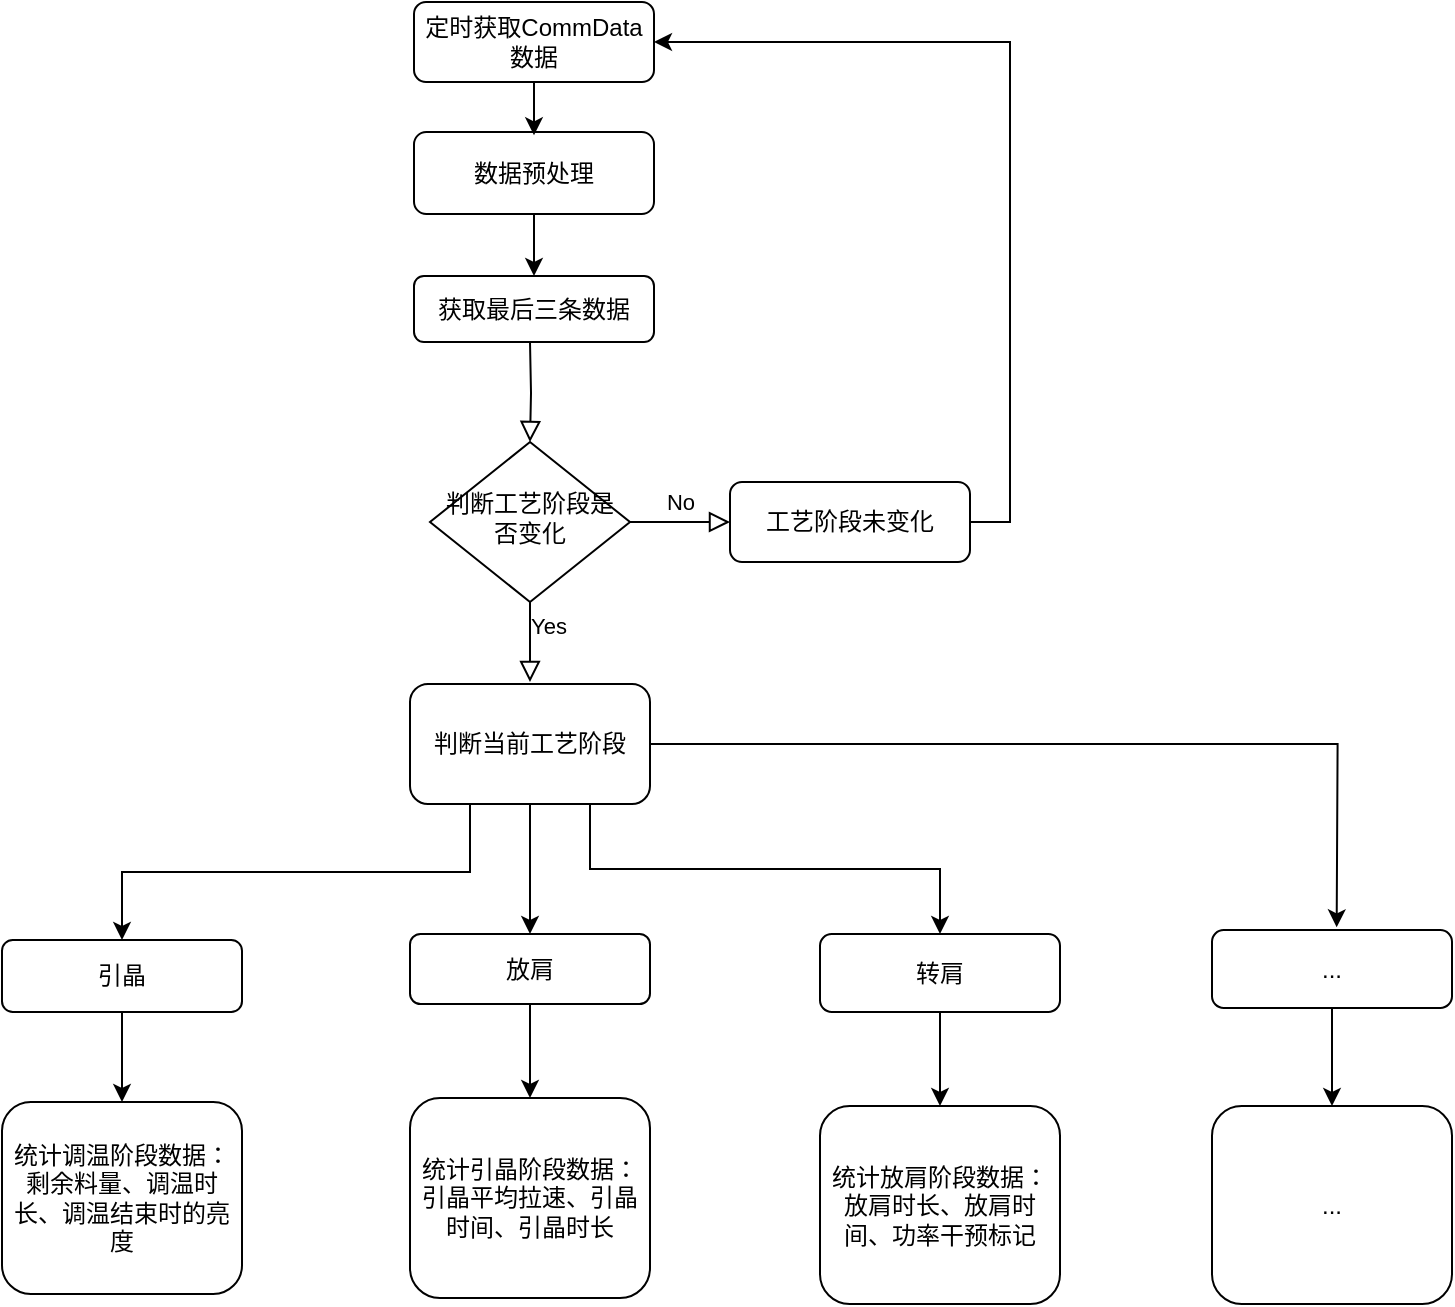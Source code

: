 <mxfile version="24.2.5" type="github">
  <diagram id="C5RBs43oDa-KdzZeNtuy" name="Page-1">
    <mxGraphModel dx="1194" dy="820" grid="0" gridSize="10" guides="1" tooltips="1" connect="1" arrows="1" fold="1" page="0" pageScale="1" pageWidth="827" pageHeight="1169" math="0" shadow="0">
      <root>
        <mxCell id="WIyWlLk6GJQsqaUBKTNV-0" />
        <mxCell id="WIyWlLk6GJQsqaUBKTNV-1" parent="WIyWlLk6GJQsqaUBKTNV-0" />
        <mxCell id="WIyWlLk6GJQsqaUBKTNV-2" value="" style="rounded=0;html=1;jettySize=auto;orthogonalLoop=1;fontSize=11;endArrow=block;endFill=0;endSize=8;strokeWidth=1;shadow=0;labelBackgroundColor=none;edgeStyle=orthogonalEdgeStyle;" parent="WIyWlLk6GJQsqaUBKTNV-1" target="WIyWlLk6GJQsqaUBKTNV-6" edge="1">
          <mxGeometry relative="1" as="geometry">
            <mxPoint x="220" y="120" as="sourcePoint" />
          </mxGeometry>
        </mxCell>
        <mxCell id="WIyWlLk6GJQsqaUBKTNV-4" value="Yes" style="rounded=0;html=1;jettySize=auto;orthogonalLoop=1;fontSize=11;endArrow=block;endFill=0;endSize=8;strokeWidth=1;shadow=0;labelBackgroundColor=none;edgeStyle=orthogonalEdgeStyle;" parent="WIyWlLk6GJQsqaUBKTNV-1" source="WIyWlLk6GJQsqaUBKTNV-6" edge="1">
          <mxGeometry x="-0.407" y="9" relative="1" as="geometry">
            <mxPoint as="offset" />
            <mxPoint x="220" y="290" as="targetPoint" />
          </mxGeometry>
        </mxCell>
        <mxCell id="WIyWlLk6GJQsqaUBKTNV-5" value="No" style="edgeStyle=orthogonalEdgeStyle;rounded=0;html=1;jettySize=auto;orthogonalLoop=1;fontSize=11;endArrow=block;endFill=0;endSize=8;strokeWidth=1;shadow=0;labelBackgroundColor=none;" parent="WIyWlLk6GJQsqaUBKTNV-1" source="WIyWlLk6GJQsqaUBKTNV-6" target="WIyWlLk6GJQsqaUBKTNV-7" edge="1">
          <mxGeometry y="10" relative="1" as="geometry">
            <mxPoint as="offset" />
          </mxGeometry>
        </mxCell>
        <mxCell id="WIyWlLk6GJQsqaUBKTNV-6" value="判断工艺阶段是否变化" style="rhombus;whiteSpace=wrap;html=1;shadow=0;fontFamily=Helvetica;fontSize=12;align=center;strokeWidth=1;spacing=6;spacingTop=-4;" parent="WIyWlLk6GJQsqaUBKTNV-1" vertex="1">
          <mxGeometry x="170" y="170" width="100" height="80" as="geometry" />
        </mxCell>
        <mxCell id="XBTfPMOrWh-o7naQ7V93-5" style="edgeStyle=orthogonalEdgeStyle;rounded=0;orthogonalLoop=1;jettySize=auto;html=1;exitX=1;exitY=0.5;exitDx=0;exitDy=0;entryX=1;entryY=0.5;entryDx=0;entryDy=0;" edge="1" parent="WIyWlLk6GJQsqaUBKTNV-1" source="WIyWlLk6GJQsqaUBKTNV-7" target="XBTfPMOrWh-o7naQ7V93-1">
          <mxGeometry relative="1" as="geometry" />
        </mxCell>
        <mxCell id="WIyWlLk6GJQsqaUBKTNV-7" value="工艺阶段未变化" style="rounded=1;whiteSpace=wrap;html=1;fontSize=12;glass=0;strokeWidth=1;shadow=0;" parent="WIyWlLk6GJQsqaUBKTNV-1" vertex="1">
          <mxGeometry x="320" y="190" width="120" height="40" as="geometry" />
        </mxCell>
        <mxCell id="XBTfPMOrWh-o7naQ7V93-4" style="edgeStyle=orthogonalEdgeStyle;rounded=0;orthogonalLoop=1;jettySize=auto;html=1;exitX=0.5;exitY=1;exitDx=0;exitDy=0;" edge="1" parent="WIyWlLk6GJQsqaUBKTNV-1" source="XBTfPMOrWh-o7naQ7V93-0" target="XBTfPMOrWh-o7naQ7V93-3">
          <mxGeometry relative="1" as="geometry" />
        </mxCell>
        <mxCell id="XBTfPMOrWh-o7naQ7V93-0" value="数据预处理" style="rounded=1;whiteSpace=wrap;html=1;" vertex="1" parent="WIyWlLk6GJQsqaUBKTNV-1">
          <mxGeometry x="162" y="15" width="120" height="41" as="geometry" />
        </mxCell>
        <mxCell id="XBTfPMOrWh-o7naQ7V93-2" style="edgeStyle=orthogonalEdgeStyle;rounded=0;orthogonalLoop=1;jettySize=auto;html=1;exitX=0.5;exitY=1;exitDx=0;exitDy=0;" edge="1" parent="WIyWlLk6GJQsqaUBKTNV-1" source="XBTfPMOrWh-o7naQ7V93-1">
          <mxGeometry relative="1" as="geometry">
            <mxPoint x="222" y="16.667" as="targetPoint" />
          </mxGeometry>
        </mxCell>
        <mxCell id="XBTfPMOrWh-o7naQ7V93-1" value="定时获取CommData数据" style="rounded=1;whiteSpace=wrap;html=1;fontSize=12;glass=0;strokeWidth=1;shadow=0;" vertex="1" parent="WIyWlLk6GJQsqaUBKTNV-1">
          <mxGeometry x="162" y="-50" width="120" height="40" as="geometry" />
        </mxCell>
        <mxCell id="XBTfPMOrWh-o7naQ7V93-3" value="获取最后三条数据" style="rounded=1;whiteSpace=wrap;html=1;" vertex="1" parent="WIyWlLk6GJQsqaUBKTNV-1">
          <mxGeometry x="162" y="87" width="120" height="33" as="geometry" />
        </mxCell>
        <mxCell id="XBTfPMOrWh-o7naQ7V93-10" style="edgeStyle=orthogonalEdgeStyle;rounded=0;orthogonalLoop=1;jettySize=auto;html=1;exitX=0.25;exitY=1;exitDx=0;exitDy=0;" edge="1" parent="WIyWlLk6GJQsqaUBKTNV-1" source="XBTfPMOrWh-o7naQ7V93-6" target="XBTfPMOrWh-o7naQ7V93-7">
          <mxGeometry relative="1" as="geometry" />
        </mxCell>
        <mxCell id="XBTfPMOrWh-o7naQ7V93-11" style="edgeStyle=orthogonalEdgeStyle;rounded=0;orthogonalLoop=1;jettySize=auto;html=1;exitX=0.5;exitY=1;exitDx=0;exitDy=0;entryX=0.5;entryY=0;entryDx=0;entryDy=0;" edge="1" parent="WIyWlLk6GJQsqaUBKTNV-1" source="XBTfPMOrWh-o7naQ7V93-6" target="XBTfPMOrWh-o7naQ7V93-8">
          <mxGeometry relative="1" as="geometry" />
        </mxCell>
        <mxCell id="XBTfPMOrWh-o7naQ7V93-12" style="edgeStyle=orthogonalEdgeStyle;rounded=0;orthogonalLoop=1;jettySize=auto;html=1;exitX=0.75;exitY=1;exitDx=0;exitDy=0;entryX=0.5;entryY=0;entryDx=0;entryDy=0;" edge="1" parent="WIyWlLk6GJQsqaUBKTNV-1" source="XBTfPMOrWh-o7naQ7V93-6" target="XBTfPMOrWh-o7naQ7V93-9">
          <mxGeometry relative="1" as="geometry" />
        </mxCell>
        <mxCell id="XBTfPMOrWh-o7naQ7V93-20" style="edgeStyle=orthogonalEdgeStyle;rounded=0;orthogonalLoop=1;jettySize=auto;html=1;exitX=1;exitY=0.5;exitDx=0;exitDy=0;" edge="1" parent="WIyWlLk6GJQsqaUBKTNV-1" source="XBTfPMOrWh-o7naQ7V93-6">
          <mxGeometry relative="1" as="geometry">
            <mxPoint x="623.333" y="412.667" as="targetPoint" />
          </mxGeometry>
        </mxCell>
        <mxCell id="XBTfPMOrWh-o7naQ7V93-6" value="判断当前工艺阶段" style="rounded=1;whiteSpace=wrap;html=1;" vertex="1" parent="WIyWlLk6GJQsqaUBKTNV-1">
          <mxGeometry x="160" y="291" width="120" height="60" as="geometry" />
        </mxCell>
        <mxCell id="XBTfPMOrWh-o7naQ7V93-13" style="edgeStyle=orthogonalEdgeStyle;rounded=0;orthogonalLoop=1;jettySize=auto;html=1;exitX=0.5;exitY=1;exitDx=0;exitDy=0;" edge="1" parent="WIyWlLk6GJQsqaUBKTNV-1" source="XBTfPMOrWh-o7naQ7V93-7">
          <mxGeometry relative="1" as="geometry">
            <mxPoint x="16" y="500.0" as="targetPoint" />
          </mxGeometry>
        </mxCell>
        <mxCell id="XBTfPMOrWh-o7naQ7V93-7" value="引晶" style="rounded=1;whiteSpace=wrap;html=1;" vertex="1" parent="WIyWlLk6GJQsqaUBKTNV-1">
          <mxGeometry x="-44" y="419" width="120" height="36" as="geometry" />
        </mxCell>
        <mxCell id="XBTfPMOrWh-o7naQ7V93-17" style="edgeStyle=orthogonalEdgeStyle;rounded=0;orthogonalLoop=1;jettySize=auto;html=1;exitX=0.5;exitY=1;exitDx=0;exitDy=0;" edge="1" parent="WIyWlLk6GJQsqaUBKTNV-1" source="XBTfPMOrWh-o7naQ7V93-8" target="XBTfPMOrWh-o7naQ7V93-15">
          <mxGeometry relative="1" as="geometry" />
        </mxCell>
        <mxCell id="XBTfPMOrWh-o7naQ7V93-8" value="放肩" style="rounded=1;whiteSpace=wrap;html=1;" vertex="1" parent="WIyWlLk6GJQsqaUBKTNV-1">
          <mxGeometry x="160" y="416" width="120" height="35" as="geometry" />
        </mxCell>
        <mxCell id="XBTfPMOrWh-o7naQ7V93-18" style="edgeStyle=orthogonalEdgeStyle;rounded=0;orthogonalLoop=1;jettySize=auto;html=1;exitX=0.5;exitY=1;exitDx=0;exitDy=0;entryX=0.5;entryY=0;entryDx=0;entryDy=0;" edge="1" parent="WIyWlLk6GJQsqaUBKTNV-1" source="XBTfPMOrWh-o7naQ7V93-9" target="XBTfPMOrWh-o7naQ7V93-16">
          <mxGeometry relative="1" as="geometry" />
        </mxCell>
        <mxCell id="XBTfPMOrWh-o7naQ7V93-9" value="转肩" style="rounded=1;whiteSpace=wrap;html=1;" vertex="1" parent="WIyWlLk6GJQsqaUBKTNV-1">
          <mxGeometry x="365" y="416" width="120" height="39" as="geometry" />
        </mxCell>
        <mxCell id="XBTfPMOrWh-o7naQ7V93-14" value="统计调温阶段数据：剩余料量、调温时长、调温结束时的亮度" style="rounded=1;whiteSpace=wrap;html=1;" vertex="1" parent="WIyWlLk6GJQsqaUBKTNV-1">
          <mxGeometry x="-44" y="500" width="120" height="96" as="geometry" />
        </mxCell>
        <mxCell id="XBTfPMOrWh-o7naQ7V93-15" value="统计引晶阶段数据：&lt;div&gt;引晶平均拉速、引晶时间、引晶时长&lt;/div&gt;" style="rounded=1;whiteSpace=wrap;html=1;" vertex="1" parent="WIyWlLk6GJQsqaUBKTNV-1">
          <mxGeometry x="160" y="498" width="120" height="100" as="geometry" />
        </mxCell>
        <mxCell id="XBTfPMOrWh-o7naQ7V93-16" value="统计放肩阶段数据：&lt;div&gt;放肩时长、放肩时间、功率干预标记&lt;/div&gt;" style="rounded=1;whiteSpace=wrap;html=1;" vertex="1" parent="WIyWlLk6GJQsqaUBKTNV-1">
          <mxGeometry x="365" y="502" width="120" height="99" as="geometry" />
        </mxCell>
        <mxCell id="XBTfPMOrWh-o7naQ7V93-23" style="edgeStyle=orthogonalEdgeStyle;rounded=0;orthogonalLoop=1;jettySize=auto;html=1;exitX=0.5;exitY=1;exitDx=0;exitDy=0;entryX=0.5;entryY=0;entryDx=0;entryDy=0;" edge="1" parent="WIyWlLk6GJQsqaUBKTNV-1" source="XBTfPMOrWh-o7naQ7V93-21" target="XBTfPMOrWh-o7naQ7V93-22">
          <mxGeometry relative="1" as="geometry" />
        </mxCell>
        <mxCell id="XBTfPMOrWh-o7naQ7V93-21" value="..." style="rounded=1;whiteSpace=wrap;html=1;" vertex="1" parent="WIyWlLk6GJQsqaUBKTNV-1">
          <mxGeometry x="561" y="414" width="120" height="39" as="geometry" />
        </mxCell>
        <mxCell id="XBTfPMOrWh-o7naQ7V93-22" value="..." style="rounded=1;whiteSpace=wrap;html=1;" vertex="1" parent="WIyWlLk6GJQsqaUBKTNV-1">
          <mxGeometry x="561" y="502" width="120" height="99" as="geometry" />
        </mxCell>
      </root>
    </mxGraphModel>
  </diagram>
</mxfile>
